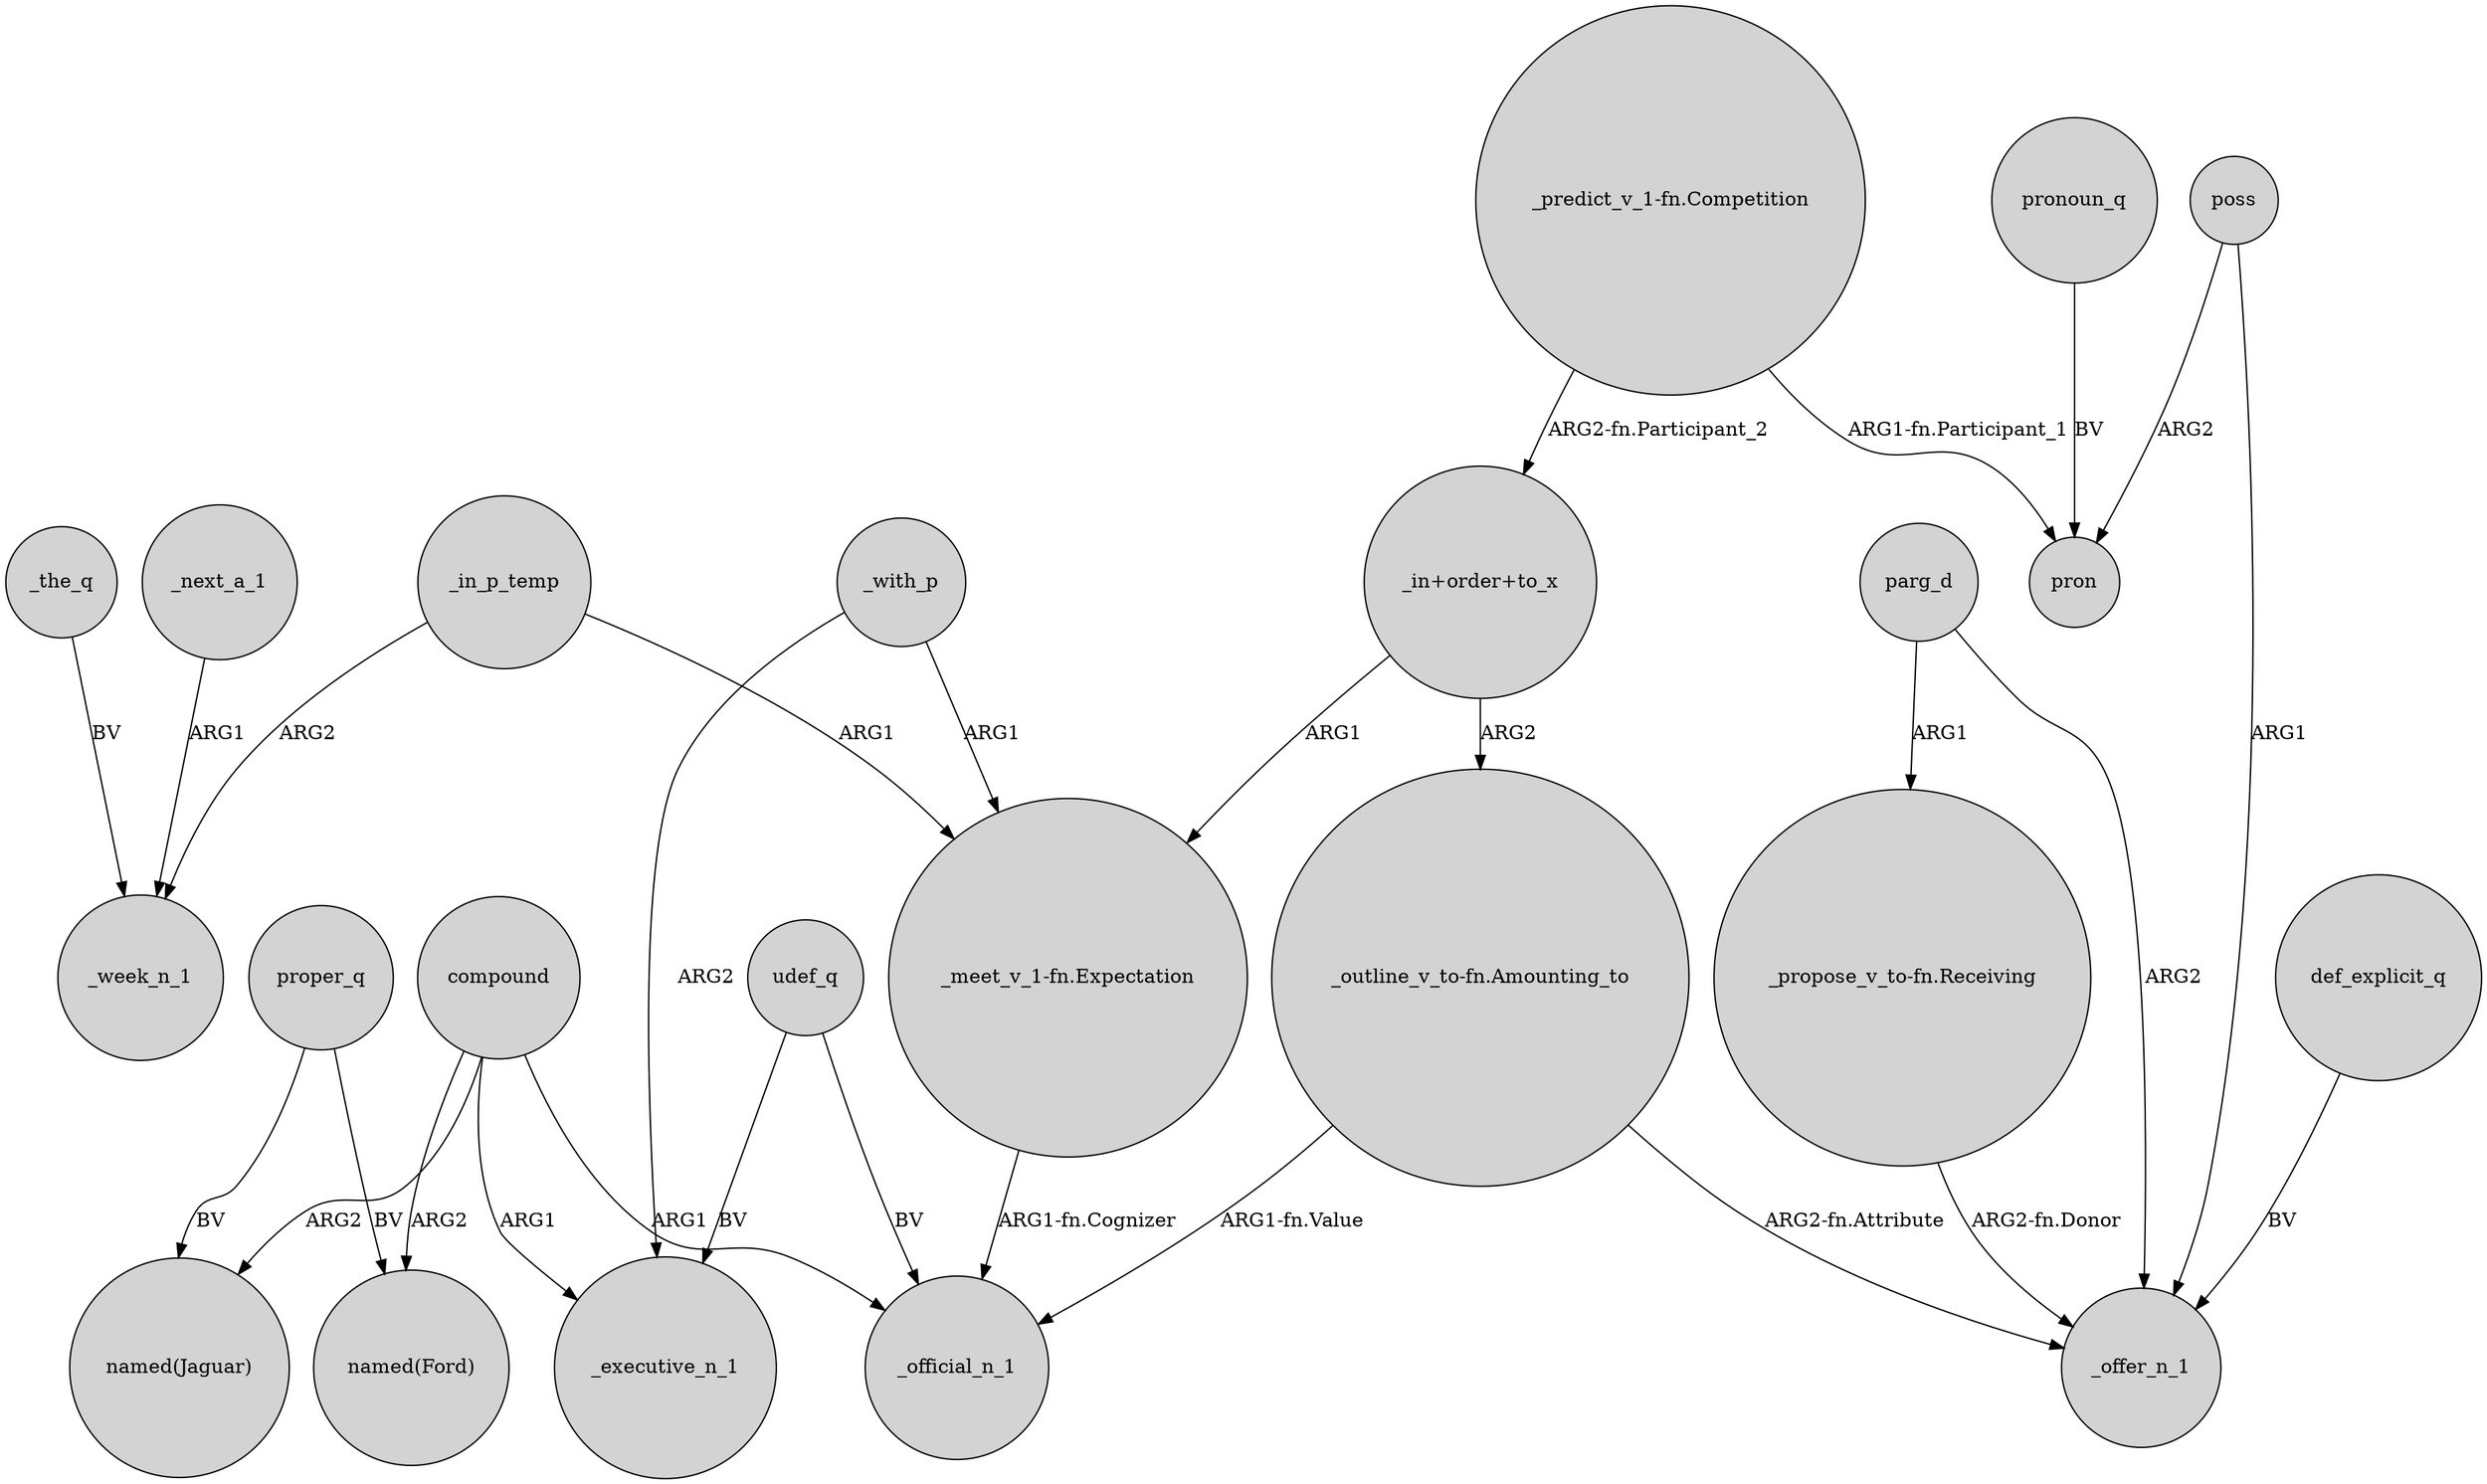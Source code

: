 digraph {
	node [shape=circle style=filled]
	_the_q -> _week_n_1 [label=BV]
	parg_d -> _offer_n_1 [label=ARG2]
	proper_q -> "named(Ford)" [label=BV]
	parg_d -> "_propose_v_to-fn.Receiving" [label=ARG1]
	"_in+order+to_x" -> "_meet_v_1-fn.Expectation" [label=ARG1]
	_in_p_temp -> _week_n_1 [label=ARG2]
	"_predict_v_1-fn.Competition" -> pron [label="ARG1-fn.Participant_1"]
	compound -> "named(Ford)" [label=ARG2]
	_in_p_temp -> "_meet_v_1-fn.Expectation" [label=ARG1]
	"_in+order+to_x" -> "_outline_v_to-fn.Amounting_to" [label=ARG2]
	pronoun_q -> pron [label=BV]
	"_propose_v_to-fn.Receiving" -> _offer_n_1 [label="ARG2-fn.Donor"]
	poss -> _offer_n_1 [label=ARG1]
	poss -> pron [label=ARG2]
	udef_q -> _executive_n_1 [label=BV]
	compound -> "named(Jaguar)" [label=ARG2]
	"_outline_v_to-fn.Amounting_to" -> _official_n_1 [label="ARG1-fn.Value"]
	proper_q -> "named(Jaguar)" [label=BV]
	compound -> _official_n_1 [label=ARG1]
	compound -> _executive_n_1 [label=ARG1]
	_with_p -> "_meet_v_1-fn.Expectation" [label=ARG1]
	def_explicit_q -> _offer_n_1 [label=BV]
	"_predict_v_1-fn.Competition" -> "_in+order+to_x" [label="ARG2-fn.Participant_2"]
	_next_a_1 -> _week_n_1 [label=ARG1]
	udef_q -> _official_n_1 [label=BV]
	"_outline_v_to-fn.Amounting_to" -> _offer_n_1 [label="ARG2-fn.Attribute"]
	"_meet_v_1-fn.Expectation" -> _official_n_1 [label="ARG1-fn.Cognizer"]
	_with_p -> _executive_n_1 [label=ARG2]
}
